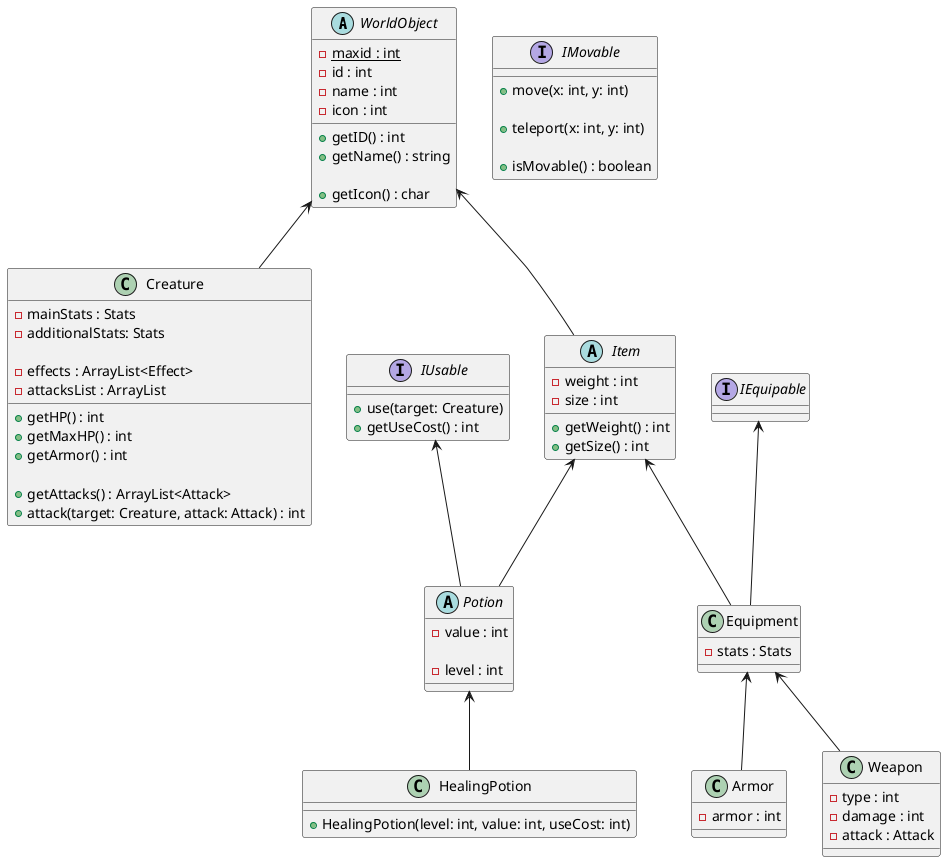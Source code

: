 @startuml

WorldObject <-- Creature
WorldObject <-- Item

Item <-- Potion
Item <-- Equipment

IUsable <-- Potion

Potion <-- HealingPotion

IEquipable <-- Equipment
Equipment <-- Armor
Equipment <-- Weapon

abstract class WorldObject {
    - {static} maxid : int
    - id : int
    - name : int
    - icon : int

    + getID() : int
    + getName() : string

    'Отображаемая иконка объекта на карте'
    + getIcon() : char
}

class Creature {
    'Это удобнее, так как для доспехов и прочего можно прибавочные статы также хранить в классе Stats'
    'и при надевании/использовании предмета просто прибавлять одно к другому'
    - mainStats : Stats
    - additionalStats: Stats

    'Текущие баффы/дебаффы на существе'
    - effects : ArrayList<Effect>
    - attacksList : ArrayList

    + getHP() : int
    + getMaxHP() : int
    + getArmor() : int

    'Возможные виды атак существа'
    + getAttacks() : ArrayList<Attack>
    + attack(target: Creature, attack: Attack) : int
}

abstract class Item {
    - weight : int
    - size : int

    + getWeight() : int
    + getSize() : int
}

interface IUsable {
    'Использовать предметы можно не только на себя, но и на других, если позволяет радиус'
    + use(target: Creature)
    + getUseCost() : int
}

interface IMovable {
    'Переместить на определённое количество клеток по x и y'
    + move(x: int, y: int)

    'Переместить в определённую клетку'
    + teleport(x: int, y: int)

    'Может ли объект передвигаться в данный момент'
    + isMovable() : boolean
}

interface IEquipable {
}

abstract class Potion {
    'Базовая сила действия зелья'
    - value : int

    'Уровень зелья'
    - level : int
}

class HealingPotion {
    + HealingPotion(level: int, value: int, useCost: int)
}

class Equipment {
    'статы, которые даёт элемент снаряжения'
    - stats : Stats
}

class Armor {
    - armor : int
}

class Weapon {
    - type : int
    - damage : int
    - attack : Attack
}
'''

'Нужен ли отдельный интерфейс для поднимаемых объектов?'

@enduml